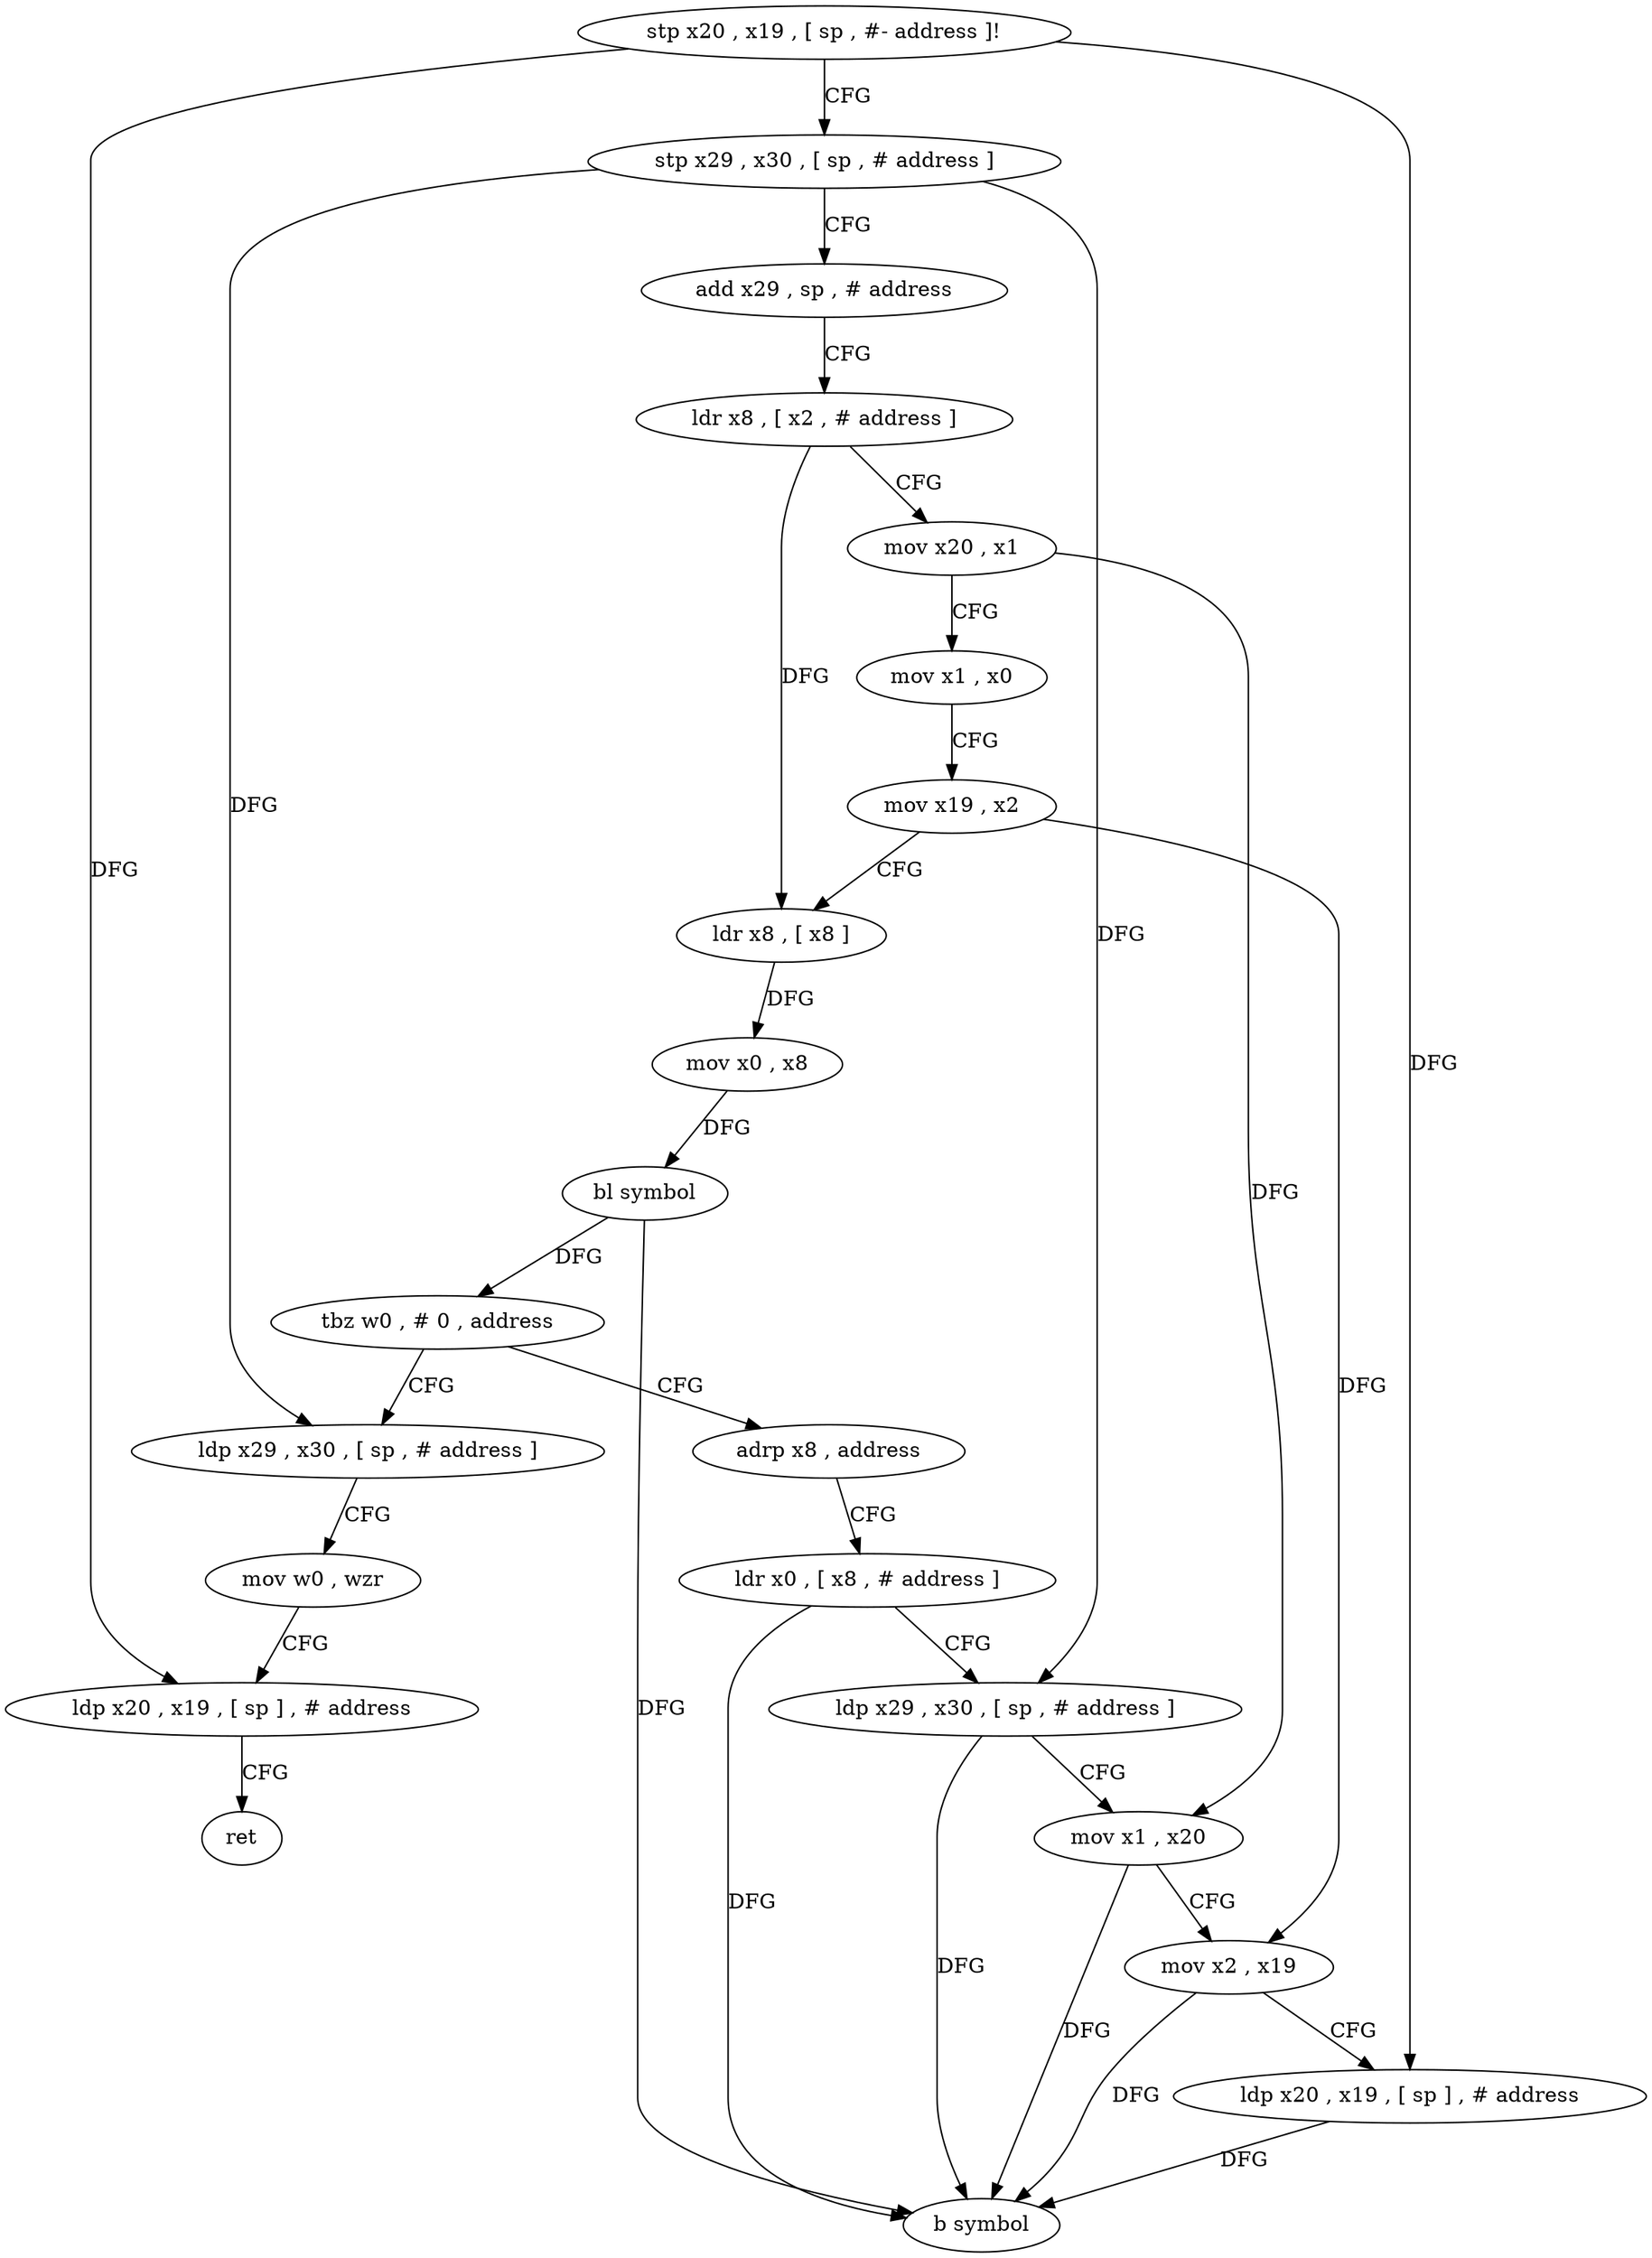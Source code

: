 digraph "func" {
"4214776" [label = "stp x20 , x19 , [ sp , #- address ]!" ]
"4214780" [label = "stp x29 , x30 , [ sp , # address ]" ]
"4214784" [label = "add x29 , sp , # address" ]
"4214788" [label = "ldr x8 , [ x2 , # address ]" ]
"4214792" [label = "mov x20 , x1" ]
"4214796" [label = "mov x1 , x0" ]
"4214800" [label = "mov x19 , x2" ]
"4214804" [label = "ldr x8 , [ x8 ]" ]
"4214808" [label = "mov x0 , x8" ]
"4214812" [label = "bl symbol" ]
"4214816" [label = "tbz w0 , # 0 , address" ]
"4214848" [label = "ldp x29 , x30 , [ sp , # address ]" ]
"4214820" [label = "adrp x8 , address" ]
"4214852" [label = "mov w0 , wzr" ]
"4214856" [label = "ldp x20 , x19 , [ sp ] , # address" ]
"4214860" [label = "ret" ]
"4214824" [label = "ldr x0 , [ x8 , # address ]" ]
"4214828" [label = "ldp x29 , x30 , [ sp , # address ]" ]
"4214832" [label = "mov x1 , x20" ]
"4214836" [label = "mov x2 , x19" ]
"4214840" [label = "ldp x20 , x19 , [ sp ] , # address" ]
"4214844" [label = "b symbol" ]
"4214776" -> "4214780" [ label = "CFG" ]
"4214776" -> "4214856" [ label = "DFG" ]
"4214776" -> "4214840" [ label = "DFG" ]
"4214780" -> "4214784" [ label = "CFG" ]
"4214780" -> "4214848" [ label = "DFG" ]
"4214780" -> "4214828" [ label = "DFG" ]
"4214784" -> "4214788" [ label = "CFG" ]
"4214788" -> "4214792" [ label = "CFG" ]
"4214788" -> "4214804" [ label = "DFG" ]
"4214792" -> "4214796" [ label = "CFG" ]
"4214792" -> "4214832" [ label = "DFG" ]
"4214796" -> "4214800" [ label = "CFG" ]
"4214800" -> "4214804" [ label = "CFG" ]
"4214800" -> "4214836" [ label = "DFG" ]
"4214804" -> "4214808" [ label = "DFG" ]
"4214808" -> "4214812" [ label = "DFG" ]
"4214812" -> "4214816" [ label = "DFG" ]
"4214812" -> "4214844" [ label = "DFG" ]
"4214816" -> "4214848" [ label = "CFG" ]
"4214816" -> "4214820" [ label = "CFG" ]
"4214848" -> "4214852" [ label = "CFG" ]
"4214820" -> "4214824" [ label = "CFG" ]
"4214852" -> "4214856" [ label = "CFG" ]
"4214856" -> "4214860" [ label = "CFG" ]
"4214824" -> "4214828" [ label = "CFG" ]
"4214824" -> "4214844" [ label = "DFG" ]
"4214828" -> "4214832" [ label = "CFG" ]
"4214828" -> "4214844" [ label = "DFG" ]
"4214832" -> "4214836" [ label = "CFG" ]
"4214832" -> "4214844" [ label = "DFG" ]
"4214836" -> "4214840" [ label = "CFG" ]
"4214836" -> "4214844" [ label = "DFG" ]
"4214840" -> "4214844" [ label = "DFG" ]
}
